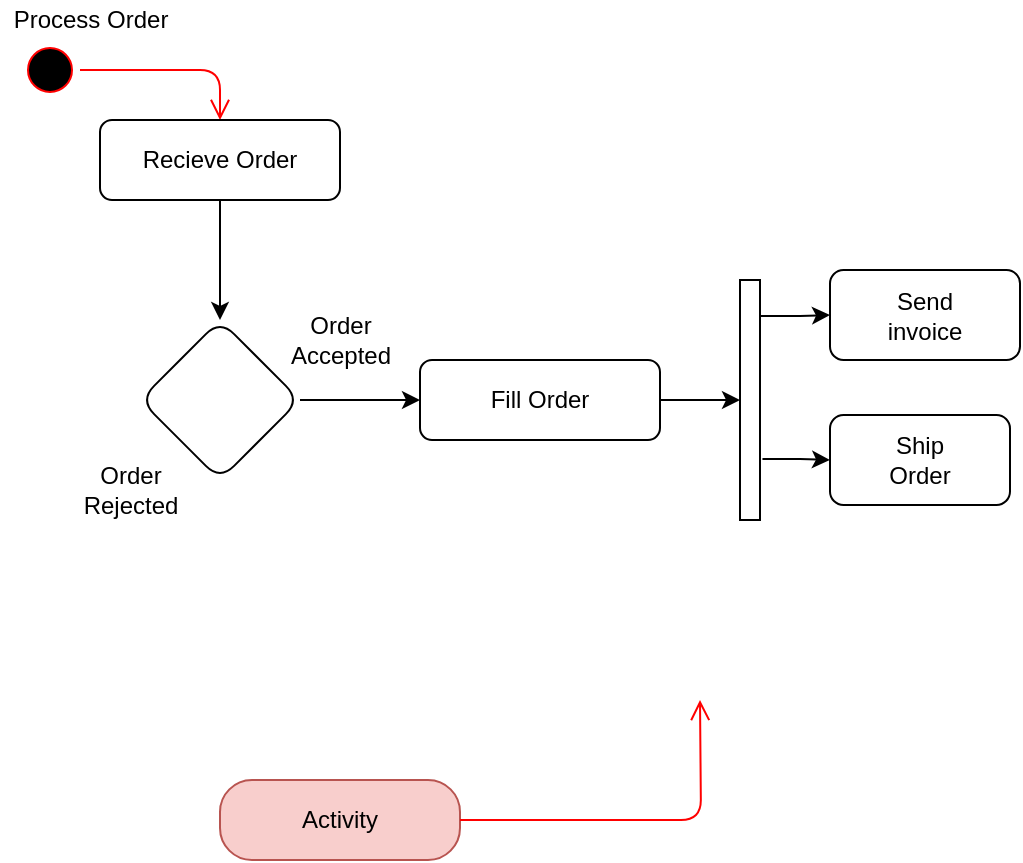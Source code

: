 <mxfile>
    <diagram id="bplV5nrbT5bDzy9fRrnf" name="Page-1">
        <mxGraphModel dx="422" dy="353" grid="1" gridSize="10" guides="1" tooltips="1" connect="1" arrows="1" fold="1" page="1" pageScale="1" pageWidth="850" pageHeight="1100" math="0" shadow="0">
            <root>
                <mxCell id="0"/>
                <mxCell id="1" parent="0"/>
                <mxCell id="57" value="" style="ellipse;html=1;shape=startState;fillColor=#000000;strokeColor=#ff0000;" parent="1" vertex="1">
                    <mxGeometry x="20" y="40" width="30" height="30" as="geometry"/>
                </mxCell>
                <mxCell id="58" value="" style="edgeStyle=orthogonalEdgeStyle;html=1;verticalAlign=bottom;endArrow=open;endSize=8;strokeColor=#ff0000;entryX=0.5;entryY=0;entryDx=0;entryDy=0;" parent="1" source="57" target="59" edge="1">
                    <mxGeometry relative="1" as="geometry">
                        <mxPoint x="80" y="100" as="targetPoint"/>
                    </mxGeometry>
                </mxCell>
                <mxCell id="62" value="" style="edgeStyle=orthogonalEdgeStyle;rounded=0;orthogonalLoop=1;jettySize=auto;html=1;" parent="1" source="59" target="61" edge="1">
                    <mxGeometry relative="1" as="geometry"/>
                </mxCell>
                <mxCell id="59" value="Recieve Order" style="rounded=1;whiteSpace=wrap;html=1;" parent="1" vertex="1">
                    <mxGeometry x="60" y="80" width="120" height="40" as="geometry"/>
                </mxCell>
                <mxCell id="60" value="Process Order" style="text;html=1;align=center;verticalAlign=middle;resizable=0;points=[];autosize=1;strokeColor=none;" parent="1" vertex="1">
                    <mxGeometry x="10" y="20" width="90" height="20" as="geometry"/>
                </mxCell>
                <mxCell id="64" value="" style="edgeStyle=orthogonalEdgeStyle;rounded=0;orthogonalLoop=1;jettySize=auto;html=1;" parent="1" source="61" target="63" edge="1">
                    <mxGeometry relative="1" as="geometry"/>
                </mxCell>
                <mxCell id="61" value="" style="rhombus;whiteSpace=wrap;html=1;rounded=1;" parent="1" vertex="1">
                    <mxGeometry x="80" y="180" width="80" height="80" as="geometry"/>
                </mxCell>
                <mxCell id="68" value="" style="edgeStyle=orthogonalEdgeStyle;rounded=0;orthogonalLoop=1;jettySize=auto;html=1;" parent="1" source="63" target="67" edge="1">
                    <mxGeometry relative="1" as="geometry"/>
                </mxCell>
                <mxCell id="63" value="Fill Order" style="rounded=1;whiteSpace=wrap;html=1;" parent="1" vertex="1">
                    <mxGeometry x="220" y="200" width="120" height="40" as="geometry"/>
                </mxCell>
                <mxCell id="65" value="Order&lt;br&gt;Accepted" style="text;html=1;align=center;verticalAlign=middle;resizable=0;points=[];autosize=1;strokeColor=none;" parent="1" vertex="1">
                    <mxGeometry x="145" y="175" width="70" height="30" as="geometry"/>
                </mxCell>
                <mxCell id="66" value="Order&lt;br&gt;Rejected" style="text;html=1;align=center;verticalAlign=middle;resizable=0;points=[];autosize=1;strokeColor=none;" parent="1" vertex="1">
                    <mxGeometry x="45" y="250" width="60" height="30" as="geometry"/>
                </mxCell>
                <mxCell id="71" value="" style="edgeStyle=orthogonalEdgeStyle;rounded=0;orthogonalLoop=1;jettySize=auto;html=1;exitX=1.123;exitY=0.746;exitDx=0;exitDy=0;exitPerimeter=0;" parent="1" source="67" target="70" edge="1">
                    <mxGeometry relative="1" as="geometry"/>
                </mxCell>
                <mxCell id="67" value="" style="html=1;points=[];perimeter=orthogonalPerimeter;" parent="1" vertex="1">
                    <mxGeometry x="380" y="160" width="10" height="120" as="geometry"/>
                </mxCell>
                <mxCell id="69" value="Send&lt;br&gt;invoice" style="rounded=1;whiteSpace=wrap;html=1;" parent="1" vertex="1">
                    <mxGeometry x="425" y="155" width="95" height="45" as="geometry"/>
                </mxCell>
                <mxCell id="70" value="Ship&lt;br&gt;Order" style="rounded=1;whiteSpace=wrap;html=1;" parent="1" vertex="1">
                    <mxGeometry x="425" y="227.5" width="90" height="45" as="geometry"/>
                </mxCell>
                <mxCell id="74" value="" style="edgeStyle=orthogonalEdgeStyle;rounded=0;orthogonalLoop=1;jettySize=auto;html=1;exitX=1.123;exitY=0.746;exitDx=0;exitDy=0;exitPerimeter=0;entryX=0;entryY=0.5;entryDx=0;entryDy=0;" parent="1" target="69" edge="1">
                    <mxGeometry relative="1" as="geometry">
                        <mxPoint x="390" y="180.02" as="sourcePoint"/>
                        <mxPoint x="423.77" y="180.5" as="targetPoint"/>
                        <Array as="points">
                            <mxPoint x="390" y="178"/>
                            <mxPoint x="410" y="178"/>
                        </Array>
                    </mxGeometry>
                </mxCell>
                <mxCell id="77" value="Activity" style="rounded=1;whiteSpace=wrap;html=1;arcSize=40;fillColor=#f8cecc;strokeColor=#b85450;" parent="1" vertex="1">
                    <mxGeometry x="120" y="410" width="120" height="40" as="geometry"/>
                </mxCell>
                <mxCell id="78" value="" style="edgeStyle=orthogonalEdgeStyle;html=1;verticalAlign=bottom;endArrow=open;endSize=8;strokeColor=#ff0000;" parent="1" source="77" edge="1">
                    <mxGeometry relative="1" as="geometry">
                        <mxPoint x="360" y="370" as="targetPoint"/>
                    </mxGeometry>
                </mxCell>
            </root>
        </mxGraphModel>
    </diagram>
</mxfile>